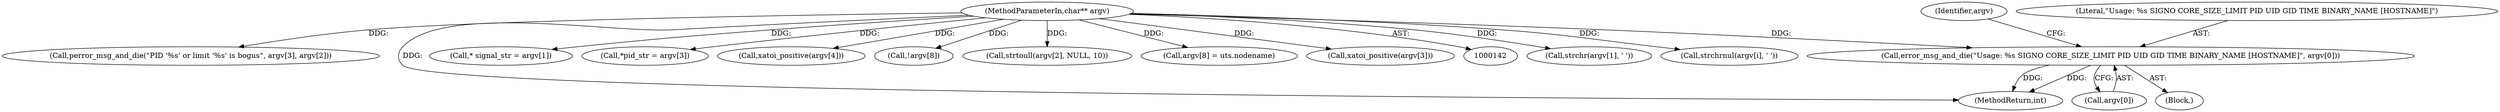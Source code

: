 digraph "0_abrt_4f2c1ddd3e3b81d2d5146b883115371f1cada9f9@pointer" {
"1000171" [label="(Call,error_msg_and_die(\"Usage: %s SIGNO CORE_SIZE_LIMIT PID UID GID TIME BINARY_NAME [HOSTNAME]\", argv[0]))"];
"1000144" [label="(MethodParameterIn,char** argv)"];
"1000170" [label="(Block,)"];
"1000177" [label="(Call,strchr(argv[1], ' '))"];
"1000171" [label="(Call,error_msg_and_die(\"Usage: %s SIGNO CORE_SIZE_LIMIT PID UID GID TIME BINARY_NAME [HOSTNAME]\", argv[0]))"];
"1000196" [label="(Call,strchrnul(argv[i], ' '))"];
"1000144" [label="(MethodParameterIn,char** argv)"];
"1000321" [label="(Call,perror_msg_and_die(\"PID '%s' or limit '%s' is bogus\", argv[3], argv[2]))"];
"1001180" [label="(MethodReturn,int)"];
"1000257" [label="(Call,* signal_str = argv[1])"];
"1000295" [label="(Call,*pid_str = argv[3])"];
"1000310" [label="(Call,xatoi_positive(argv[4]))"];
"1000346" [label="(Call,!argv[8])"];
"1000173" [label="(Call,argv[0])"];
"1000270" [label="(Call,strtoull(argv[2], NULL, 10))"];
"1000354" [label="(Call,argv[8] = uts.nodename)"];
"1000179" [label="(Identifier,argv)"];
"1000303" [label="(Call,xatoi_positive(argv[3]))"];
"1000172" [label="(Literal,\"Usage: %s SIGNO CORE_SIZE_LIMIT PID UID GID TIME BINARY_NAME [HOSTNAME]\")"];
"1000171" -> "1000170"  [label="AST: "];
"1000171" -> "1000173"  [label="CFG: "];
"1000172" -> "1000171"  [label="AST: "];
"1000173" -> "1000171"  [label="AST: "];
"1000179" -> "1000171"  [label="CFG: "];
"1000171" -> "1001180"  [label="DDG: "];
"1000171" -> "1001180"  [label="DDG: "];
"1000144" -> "1000171"  [label="DDG: "];
"1000144" -> "1000142"  [label="AST: "];
"1000144" -> "1001180"  [label="DDG: "];
"1000144" -> "1000177"  [label="DDG: "];
"1000144" -> "1000196"  [label="DDG: "];
"1000144" -> "1000257"  [label="DDG: "];
"1000144" -> "1000270"  [label="DDG: "];
"1000144" -> "1000295"  [label="DDG: "];
"1000144" -> "1000303"  [label="DDG: "];
"1000144" -> "1000310"  [label="DDG: "];
"1000144" -> "1000321"  [label="DDG: "];
"1000144" -> "1000346"  [label="DDG: "];
"1000144" -> "1000354"  [label="DDG: "];
}

